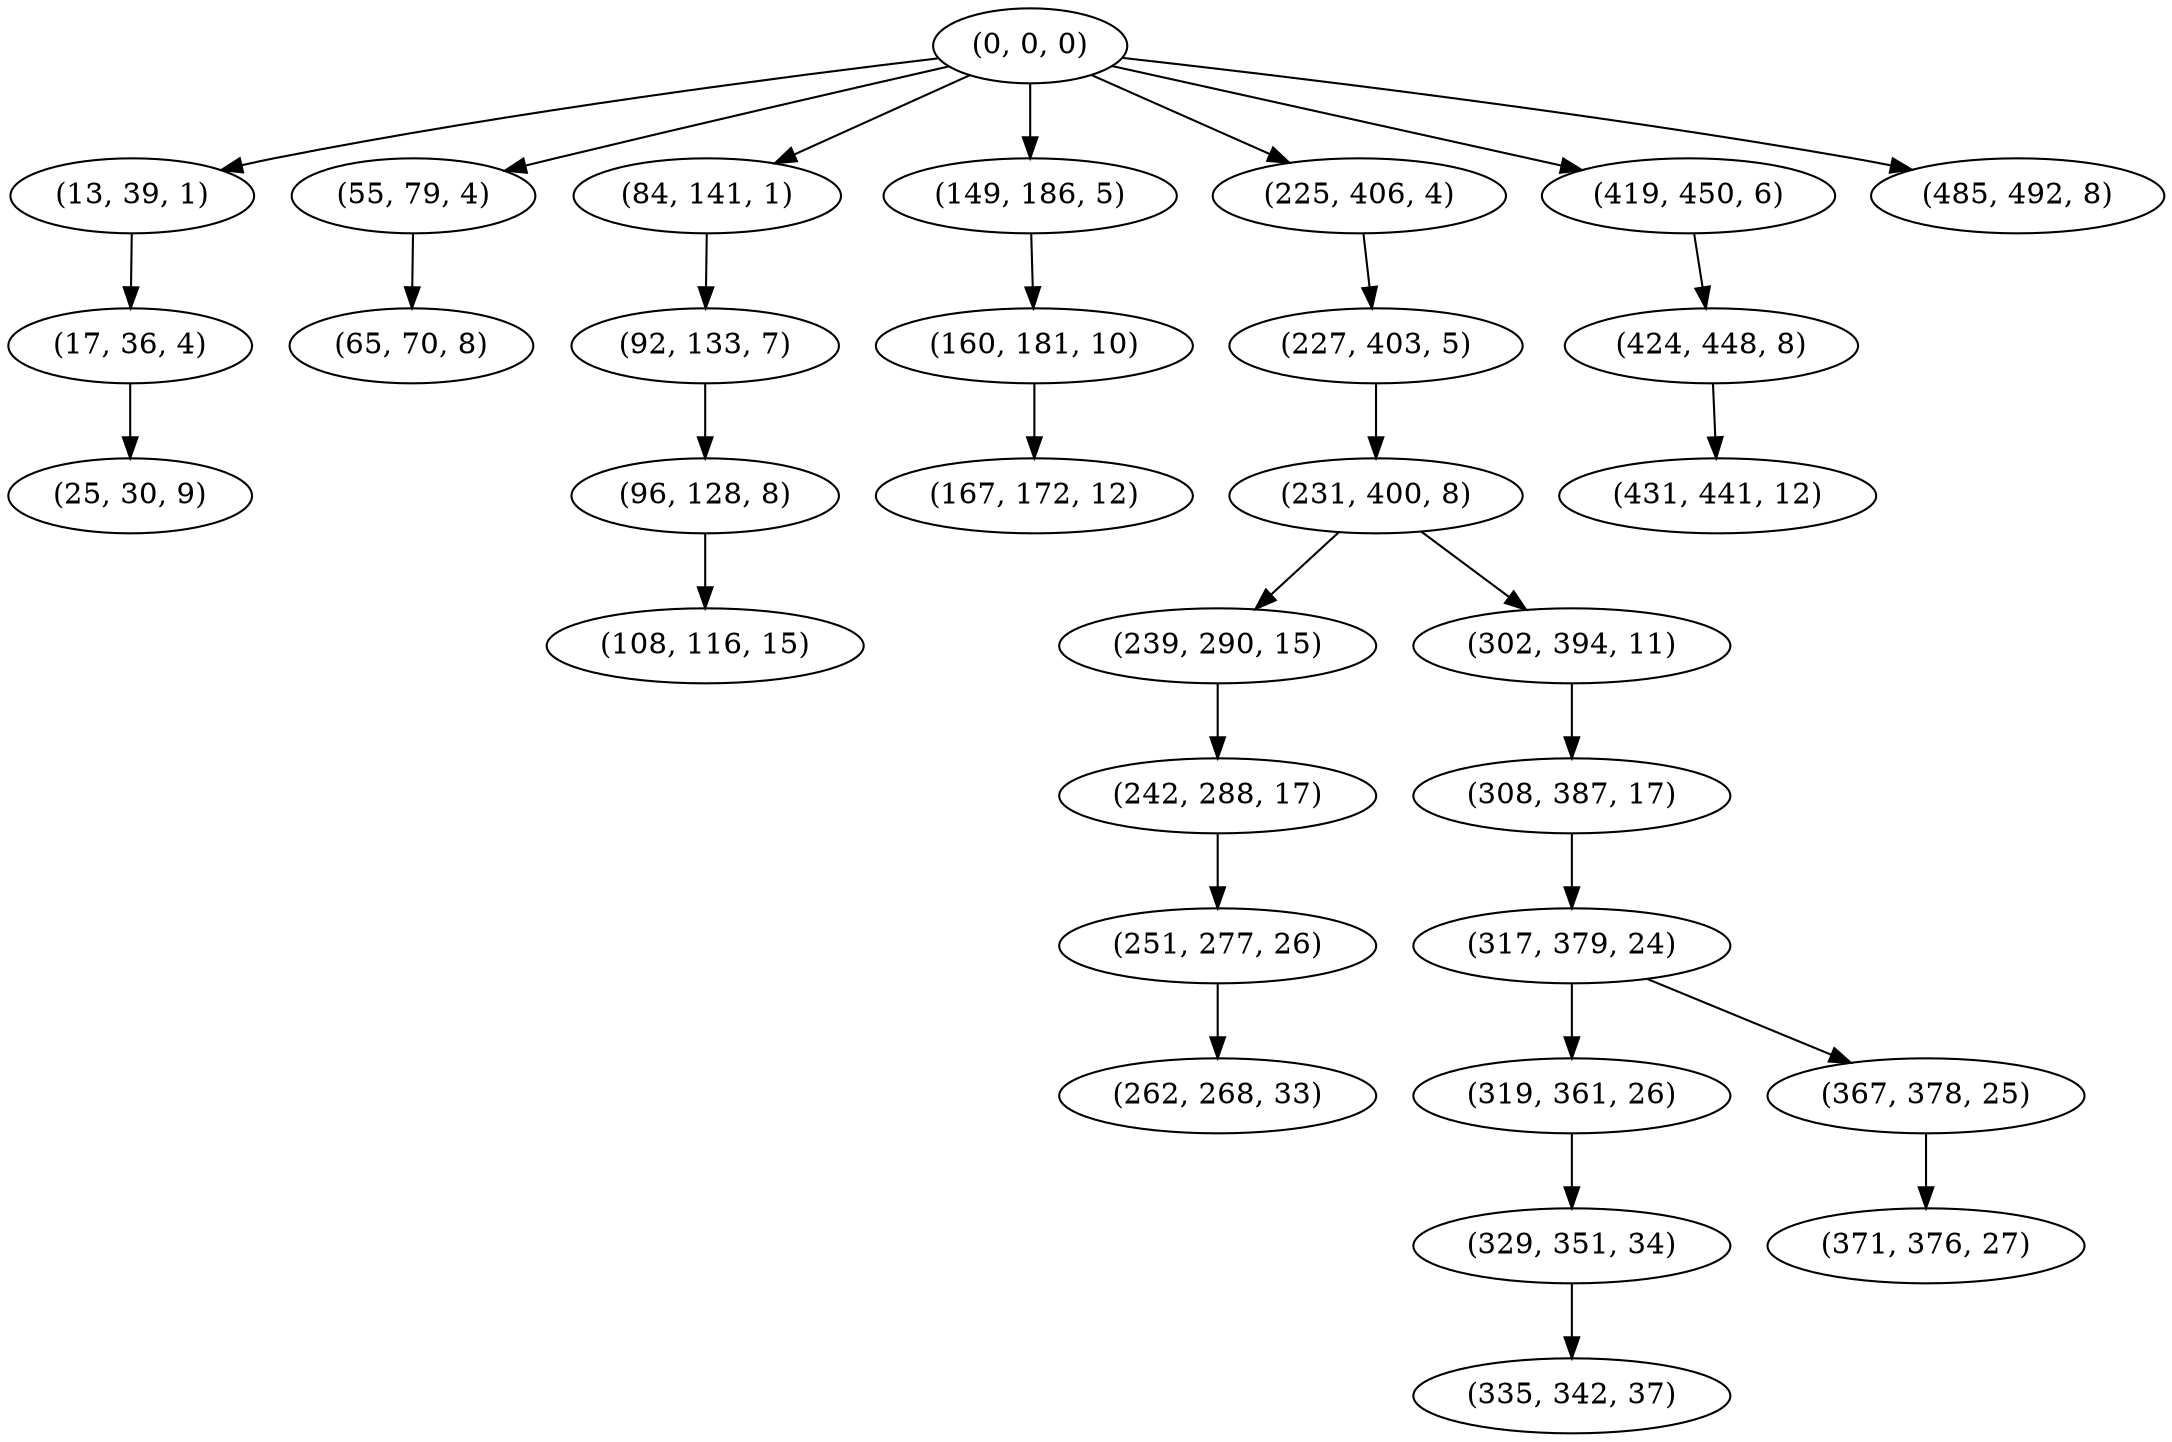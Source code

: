 digraph tree {
    "(0, 0, 0)";
    "(13, 39, 1)";
    "(17, 36, 4)";
    "(25, 30, 9)";
    "(55, 79, 4)";
    "(65, 70, 8)";
    "(84, 141, 1)";
    "(92, 133, 7)";
    "(96, 128, 8)";
    "(108, 116, 15)";
    "(149, 186, 5)";
    "(160, 181, 10)";
    "(167, 172, 12)";
    "(225, 406, 4)";
    "(227, 403, 5)";
    "(231, 400, 8)";
    "(239, 290, 15)";
    "(242, 288, 17)";
    "(251, 277, 26)";
    "(262, 268, 33)";
    "(302, 394, 11)";
    "(308, 387, 17)";
    "(317, 379, 24)";
    "(319, 361, 26)";
    "(329, 351, 34)";
    "(335, 342, 37)";
    "(367, 378, 25)";
    "(371, 376, 27)";
    "(419, 450, 6)";
    "(424, 448, 8)";
    "(431, 441, 12)";
    "(485, 492, 8)";
    "(0, 0, 0)" -> "(13, 39, 1)";
    "(0, 0, 0)" -> "(55, 79, 4)";
    "(0, 0, 0)" -> "(84, 141, 1)";
    "(0, 0, 0)" -> "(149, 186, 5)";
    "(0, 0, 0)" -> "(225, 406, 4)";
    "(0, 0, 0)" -> "(419, 450, 6)";
    "(0, 0, 0)" -> "(485, 492, 8)";
    "(13, 39, 1)" -> "(17, 36, 4)";
    "(17, 36, 4)" -> "(25, 30, 9)";
    "(55, 79, 4)" -> "(65, 70, 8)";
    "(84, 141, 1)" -> "(92, 133, 7)";
    "(92, 133, 7)" -> "(96, 128, 8)";
    "(96, 128, 8)" -> "(108, 116, 15)";
    "(149, 186, 5)" -> "(160, 181, 10)";
    "(160, 181, 10)" -> "(167, 172, 12)";
    "(225, 406, 4)" -> "(227, 403, 5)";
    "(227, 403, 5)" -> "(231, 400, 8)";
    "(231, 400, 8)" -> "(239, 290, 15)";
    "(231, 400, 8)" -> "(302, 394, 11)";
    "(239, 290, 15)" -> "(242, 288, 17)";
    "(242, 288, 17)" -> "(251, 277, 26)";
    "(251, 277, 26)" -> "(262, 268, 33)";
    "(302, 394, 11)" -> "(308, 387, 17)";
    "(308, 387, 17)" -> "(317, 379, 24)";
    "(317, 379, 24)" -> "(319, 361, 26)";
    "(317, 379, 24)" -> "(367, 378, 25)";
    "(319, 361, 26)" -> "(329, 351, 34)";
    "(329, 351, 34)" -> "(335, 342, 37)";
    "(367, 378, 25)" -> "(371, 376, 27)";
    "(419, 450, 6)" -> "(424, 448, 8)";
    "(424, 448, 8)" -> "(431, 441, 12)";
}
